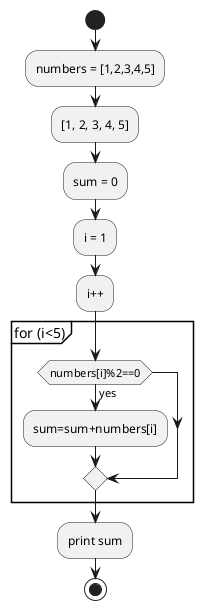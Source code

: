 @startuml
start
:numbers = [1,2,3,4,5];
:[1, 2, 3, 4, 5];
:sum = 0;
:i = 1;
:i++;
group for (i<5)
if (numbers[i]%2==0) then (yes)
:sum=sum+numbers[i];
endif
end group
:print sum;
stop
@enduml
